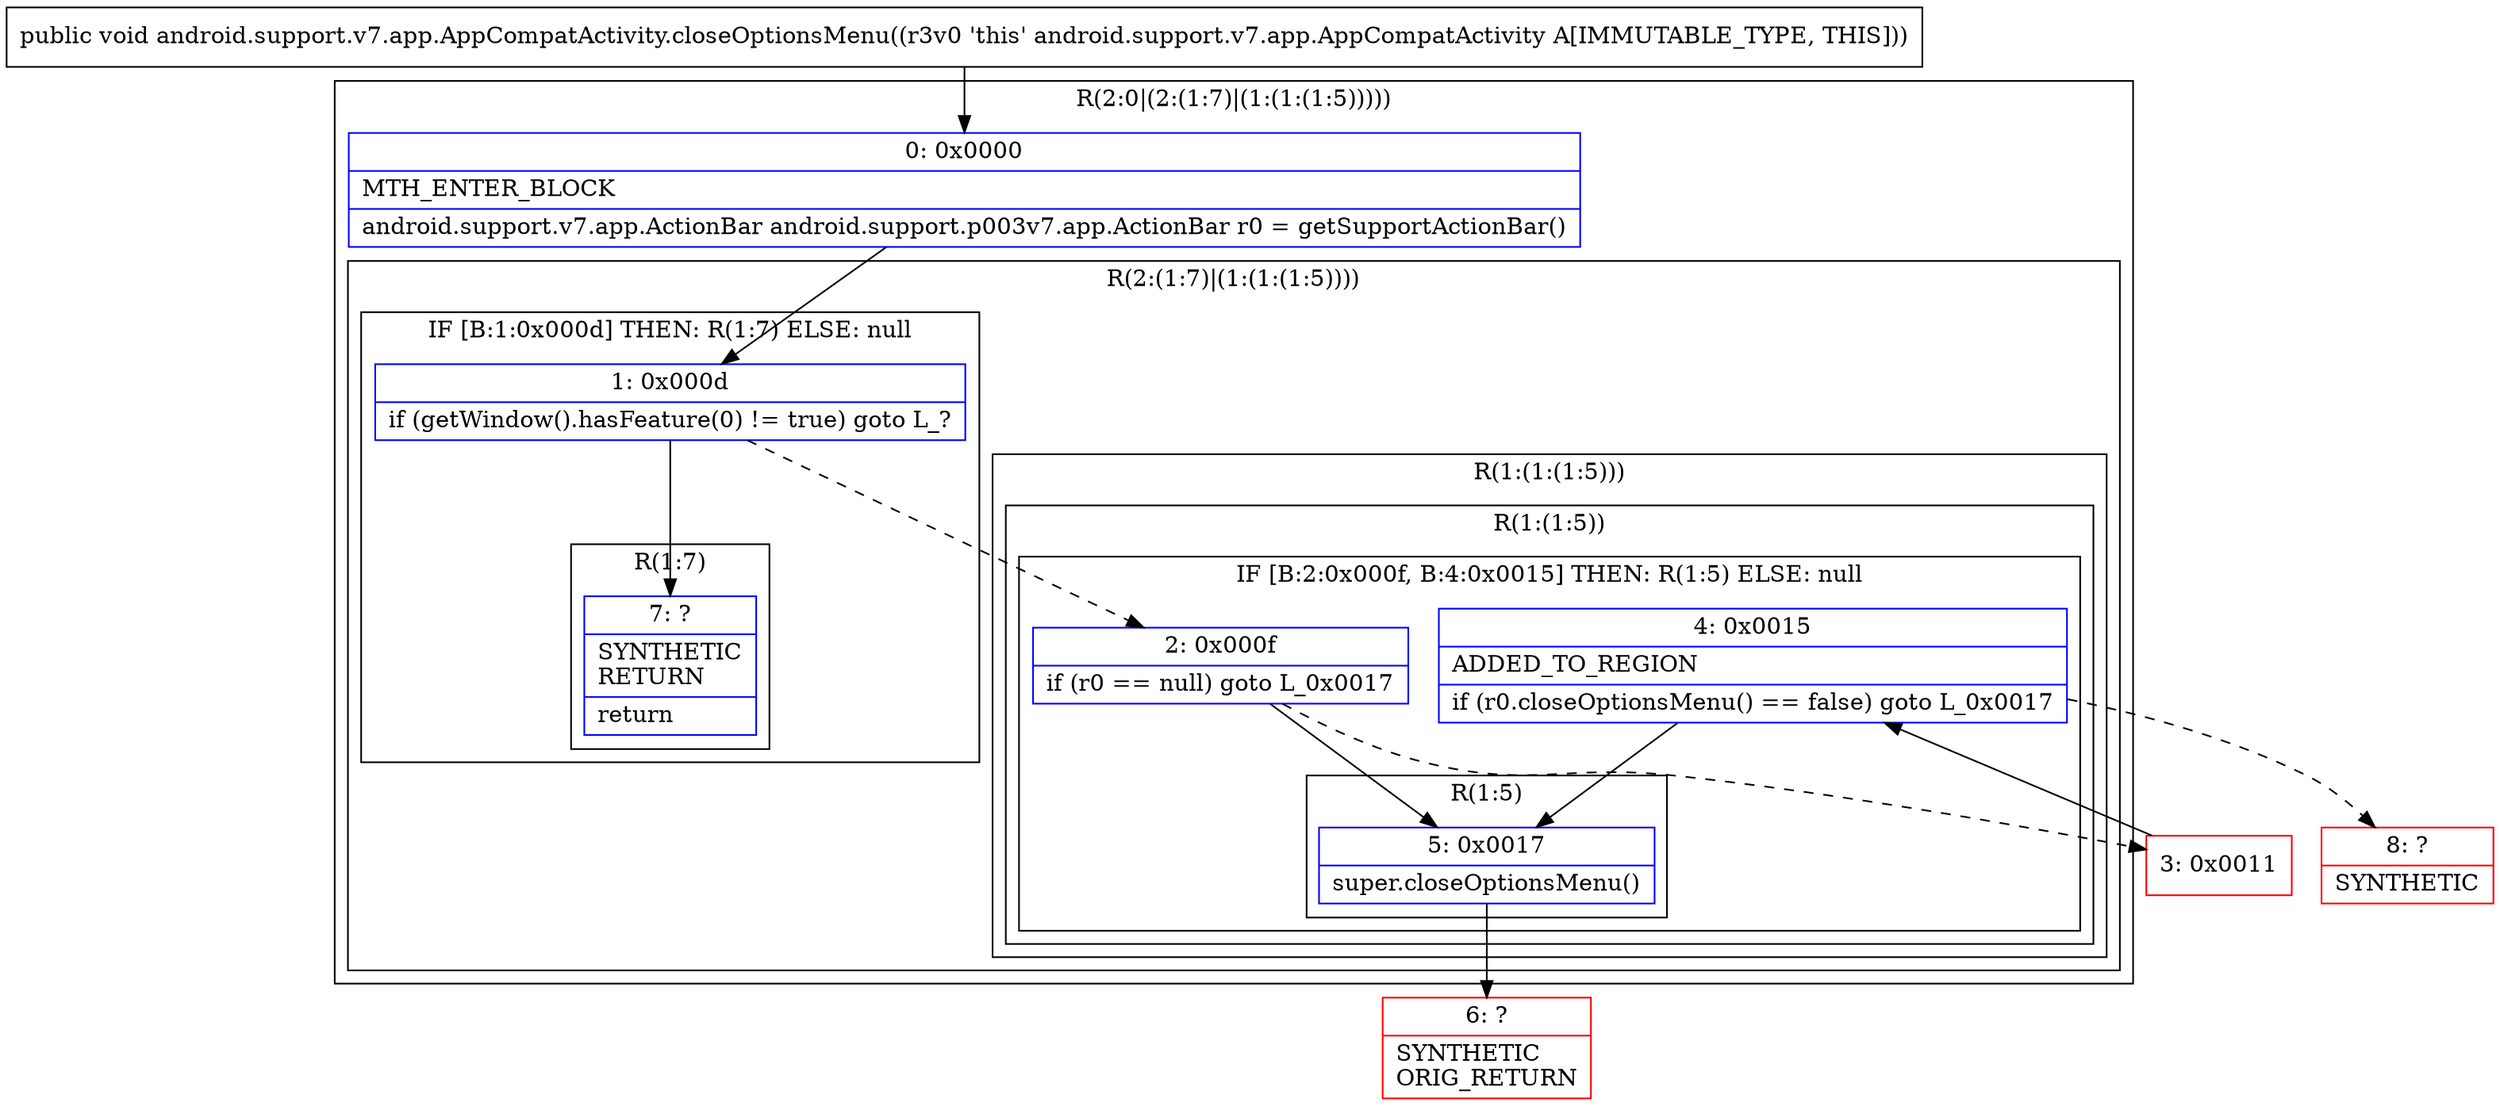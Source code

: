 digraph "CFG forandroid.support.v7.app.AppCompatActivity.closeOptionsMenu()V" {
subgraph cluster_Region_118572789 {
label = "R(2:0|(2:(1:7)|(1:(1:(1:5)))))";
node [shape=record,color=blue];
Node_0 [shape=record,label="{0\:\ 0x0000|MTH_ENTER_BLOCK\l|android.support.v7.app.ActionBar android.support.p003v7.app.ActionBar r0 = getSupportActionBar()\l}"];
subgraph cluster_Region_1767911108 {
label = "R(2:(1:7)|(1:(1:(1:5))))";
node [shape=record,color=blue];
subgraph cluster_IfRegion_1732692263 {
label = "IF [B:1:0x000d] THEN: R(1:7) ELSE: null";
node [shape=record,color=blue];
Node_1 [shape=record,label="{1\:\ 0x000d|if (getWindow().hasFeature(0) != true) goto L_?\l}"];
subgraph cluster_Region_590662899 {
label = "R(1:7)";
node [shape=record,color=blue];
Node_7 [shape=record,label="{7\:\ ?|SYNTHETIC\lRETURN\l|return\l}"];
}
}
subgraph cluster_Region_1580330232 {
label = "R(1:(1:(1:5)))";
node [shape=record,color=blue];
subgraph cluster_Region_919601140 {
label = "R(1:(1:5))";
node [shape=record,color=blue];
subgraph cluster_IfRegion_2068534087 {
label = "IF [B:2:0x000f, B:4:0x0015] THEN: R(1:5) ELSE: null";
node [shape=record,color=blue];
Node_2 [shape=record,label="{2\:\ 0x000f|if (r0 == null) goto L_0x0017\l}"];
Node_4 [shape=record,label="{4\:\ 0x0015|ADDED_TO_REGION\l|if (r0.closeOptionsMenu() == false) goto L_0x0017\l}"];
subgraph cluster_Region_1729173499 {
label = "R(1:5)";
node [shape=record,color=blue];
Node_5 [shape=record,label="{5\:\ 0x0017|super.closeOptionsMenu()\l}"];
}
}
}
}
}
}
Node_3 [shape=record,color=red,label="{3\:\ 0x0011}"];
Node_6 [shape=record,color=red,label="{6\:\ ?|SYNTHETIC\lORIG_RETURN\l}"];
Node_8 [shape=record,color=red,label="{8\:\ ?|SYNTHETIC\l}"];
MethodNode[shape=record,label="{public void android.support.v7.app.AppCompatActivity.closeOptionsMenu((r3v0 'this' android.support.v7.app.AppCompatActivity A[IMMUTABLE_TYPE, THIS])) }"];
MethodNode -> Node_0;
Node_0 -> Node_1;
Node_1 -> Node_2[style=dashed];
Node_1 -> Node_7;
Node_2 -> Node_3[style=dashed];
Node_2 -> Node_5;
Node_4 -> Node_5;
Node_4 -> Node_8[style=dashed];
Node_5 -> Node_6;
Node_3 -> Node_4;
}

